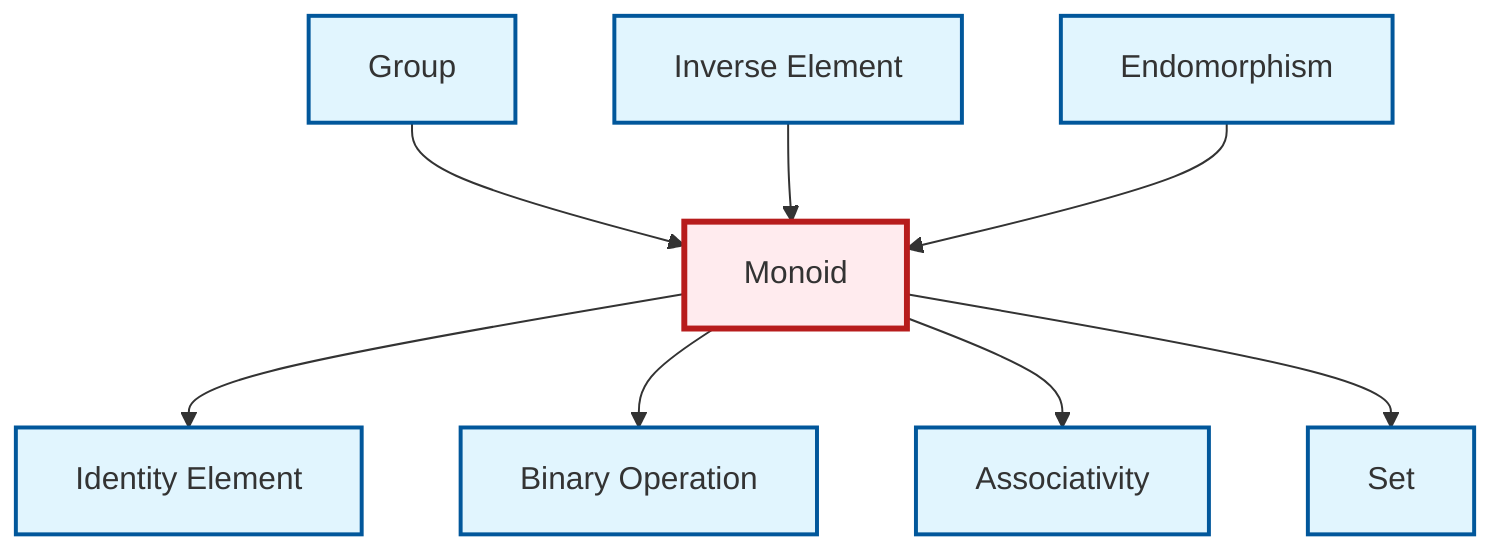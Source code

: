 graph TD
    classDef definition fill:#e1f5fe,stroke:#01579b,stroke-width:2px
    classDef theorem fill:#f3e5f5,stroke:#4a148c,stroke-width:2px
    classDef axiom fill:#fff3e0,stroke:#e65100,stroke-width:2px
    classDef example fill:#e8f5e9,stroke:#1b5e20,stroke-width:2px
    classDef current fill:#ffebee,stroke:#b71c1c,stroke-width:3px
    def-inverse-element["Inverse Element"]:::definition
    def-set["Set"]:::definition
    def-binary-operation["Binary Operation"]:::definition
    def-endomorphism["Endomorphism"]:::definition
    def-identity-element["Identity Element"]:::definition
    def-group["Group"]:::definition
    def-associativity["Associativity"]:::definition
    def-monoid["Monoid"]:::definition
    def-monoid --> def-identity-element
    def-monoid --> def-binary-operation
    def-group --> def-monoid
    def-inverse-element --> def-monoid
    def-endomorphism --> def-monoid
    def-monoid --> def-associativity
    def-monoid --> def-set
    class def-monoid current